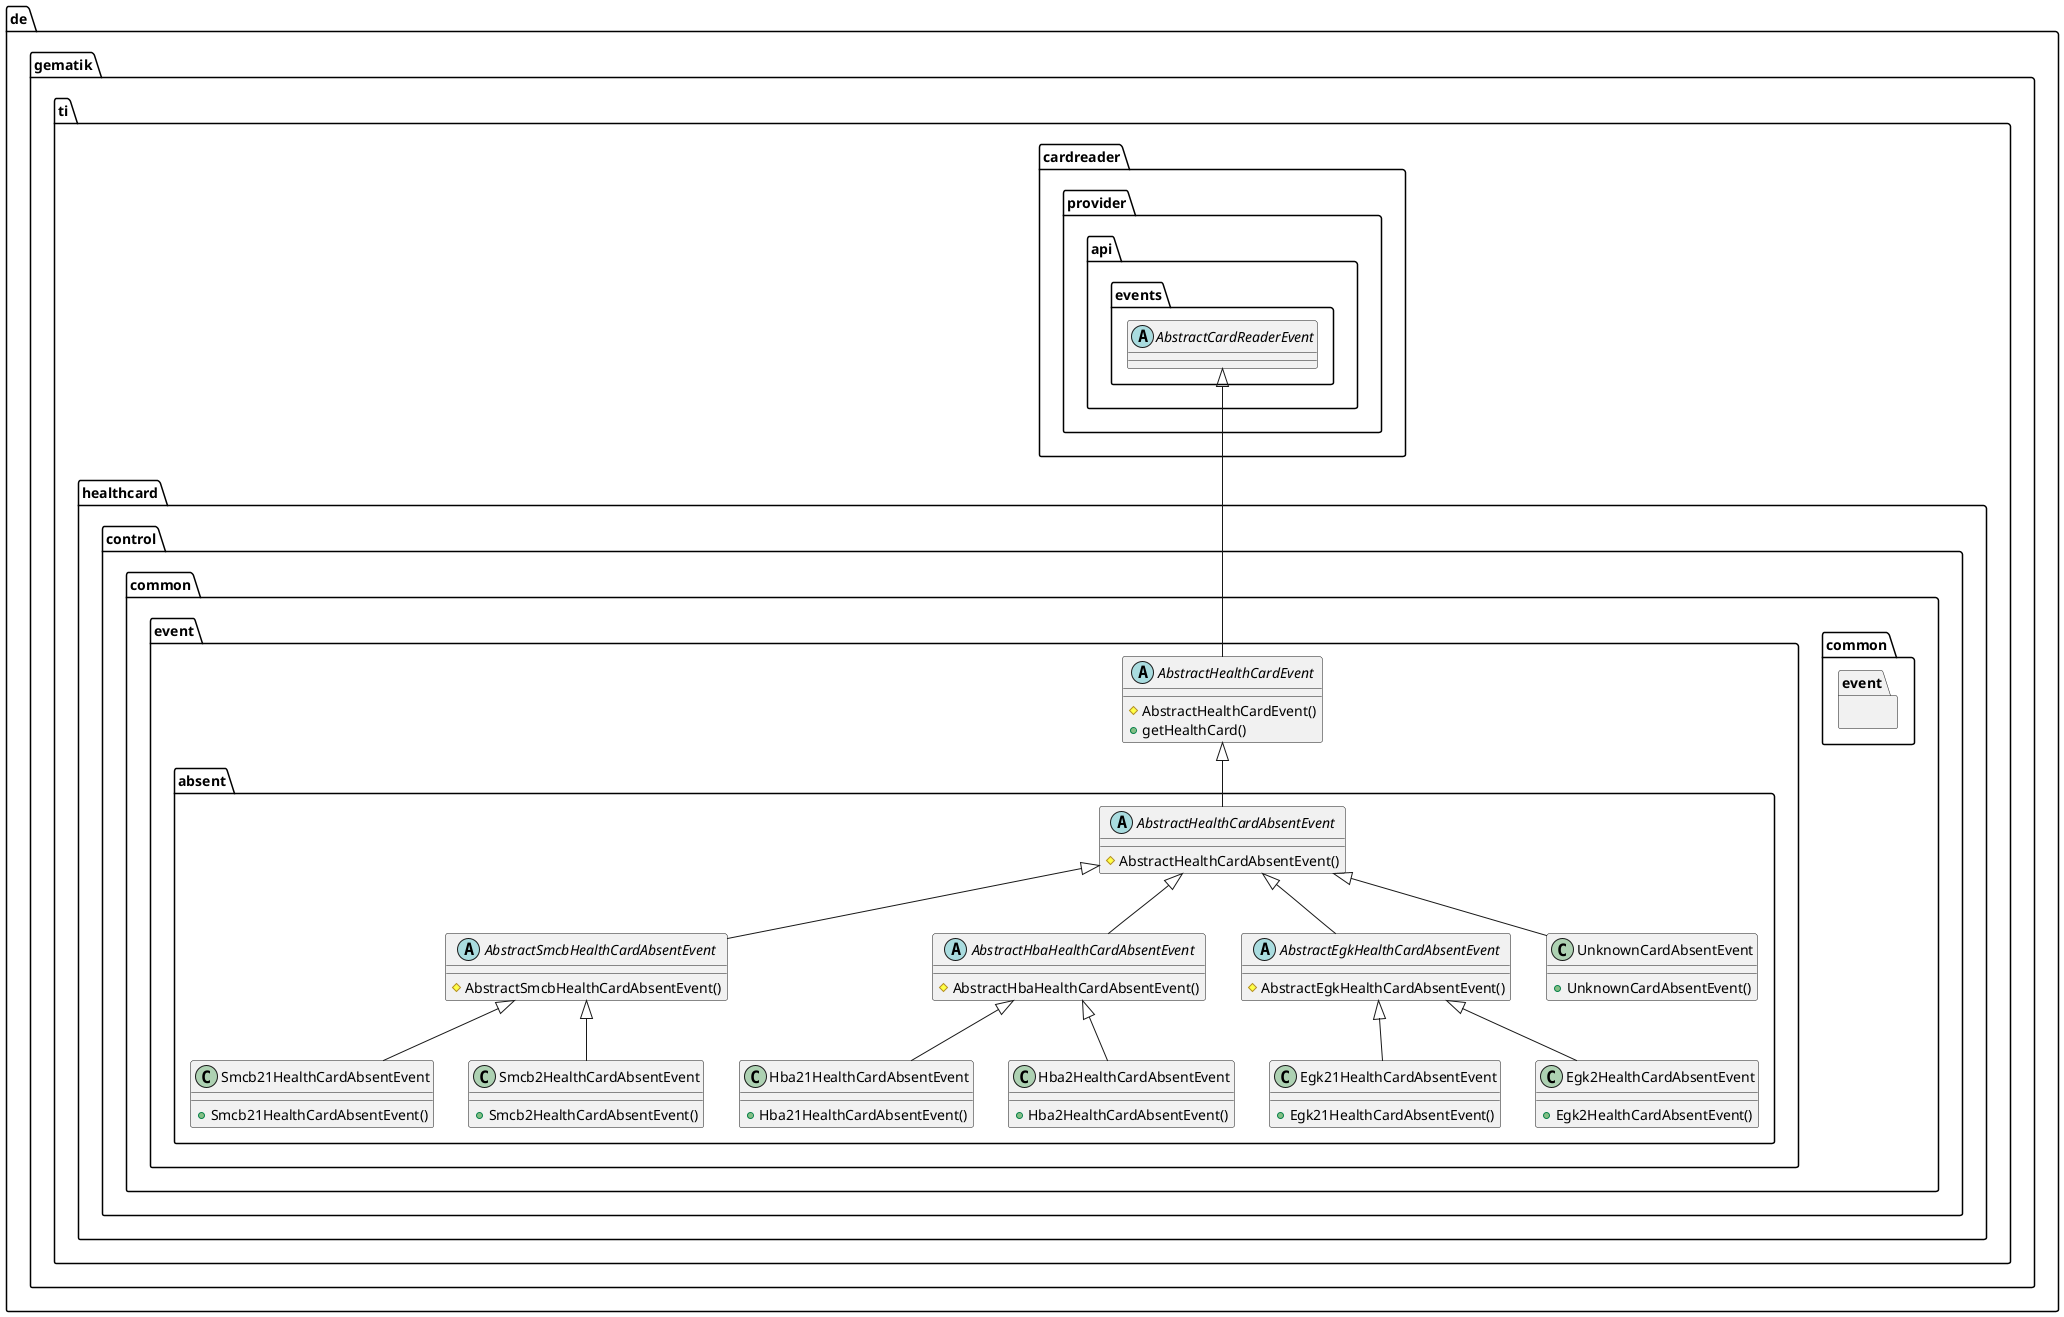@startuml

    package de.gematik.ti.healthcard.control.common.common.event {
      package de.gematik.ti.healthcard.control.common.event.absent {
        abstract class AbstractEgkHealthCardAbsentEvent {
            # AbstractEgkHealthCardAbsentEvent()
        }
      }
    }


    package de.gematik.ti.healthcard.control.common.event {
      package de.gematik.ti.healthcard.control.common.event.absent {
        abstract class AbstractHbaHealthCardAbsentEvent {
            # AbstractHbaHealthCardAbsentEvent()
        }
      }
    }


    package de.gematik.ti.healthcard.control.common.event {
      package de.gematik.ti.healthcard.control.common.event.absent {
        abstract class AbstractHealthCardAbsentEvent {
            # AbstractHealthCardAbsentEvent()
        }
      }
    }


    package de.gematik.ti.healthcard.control.common.event {
      package de.gematik.ti.healthcard.control.common.event.absent {
        abstract class AbstractSmcbHealthCardAbsentEvent {
            # AbstractSmcbHealthCardAbsentEvent()
        }
      }
    }


    package de.gematik.ti.healthcard.control.common.event {
      package de.gematik.ti.healthcard.control.common.event.absent {
        class Egk21HealthCardAbsentEvent {
            + Egk21HealthCardAbsentEvent()
        }
      }
    }


    package de.gematik.ti.healthcard.control.common.event {
      package de.gematik.ti.healthcard.control.common.event.absent {
        class Egk2HealthCardAbsentEvent {
            + Egk2HealthCardAbsentEvent()
        }
      }
    }


    package de.gematik.ti.healthcard.control.common.event {
      package de.gematik.ti.healthcard.control.common.event.absent {
        class Hba21HealthCardAbsentEvent {
            + Hba21HealthCardAbsentEvent()
        }
      }
    }


    package de.gematik.ti.healthcard.control.common.event {
      package de.gematik.ti.healthcard.control.common.event.absent {
        class Hba2HealthCardAbsentEvent {
            + Hba2HealthCardAbsentEvent()
        }
      }
    }


    package de.gematik.ti.healthcard.control.common.event {
      package de.gematik.ti.healthcard.control.common.event.absent {
        class Smcb21HealthCardAbsentEvent {
            + Smcb21HealthCardAbsentEvent()
        }
      }
    }


    package de.gematik.ti.healthcard.control.common.event {
      package de.gematik.ti.healthcard.control.common.event.absent {
        class Smcb2HealthCardAbsentEvent {
            + Smcb2HealthCardAbsentEvent()
        }
      }
    }


    package de.gematik.ti.healthcard.control.common.event {
      package de.gematik.ti.healthcard.control.common.event.absent {
        class UnknownCardAbsentEvent {
            + UnknownCardAbsentEvent()
        }
      }
    }

      package de.gematik.ti.healthcard.control.common.event {
        abstract class AbstractHealthCardEvent {
            # AbstractHealthCardEvent()
            + getHealthCard()
        }
      }

  package de.gematik.ti.cardreader.provider.api.events {
    abstract class AbstractCardReaderEvent {
    }
  }
  
  AbstractHealthCardEvent -up-|> AbstractCardReaderEvent
  AbstractEgkHealthCardAbsentEvent -up-|> AbstractHealthCardAbsentEvent
  AbstractHbaHealthCardAbsentEvent -up-|> AbstractHealthCardAbsentEvent
  AbstractHealthCardAbsentEvent -up-|> AbstractHealthCardEvent
  AbstractSmcbHealthCardAbsentEvent -up-|> AbstractHealthCardAbsentEvent
  Egk21HealthCardAbsentEvent -up-|> AbstractEgkHealthCardAbsentEvent
  Egk2HealthCardAbsentEvent -up-|> AbstractEgkHealthCardAbsentEvent
  Hba21HealthCardAbsentEvent -up-|> AbstractHbaHealthCardAbsentEvent
  Hba2HealthCardAbsentEvent -up-|> AbstractHbaHealthCardAbsentEvent
  Smcb21HealthCardAbsentEvent -up-|> AbstractSmcbHealthCardAbsentEvent
  Smcb2HealthCardAbsentEvent -up-|> AbstractSmcbHealthCardAbsentEvent
  UnknownCardAbsentEvent -up-|> AbstractHealthCardAbsentEvent


@enduml
